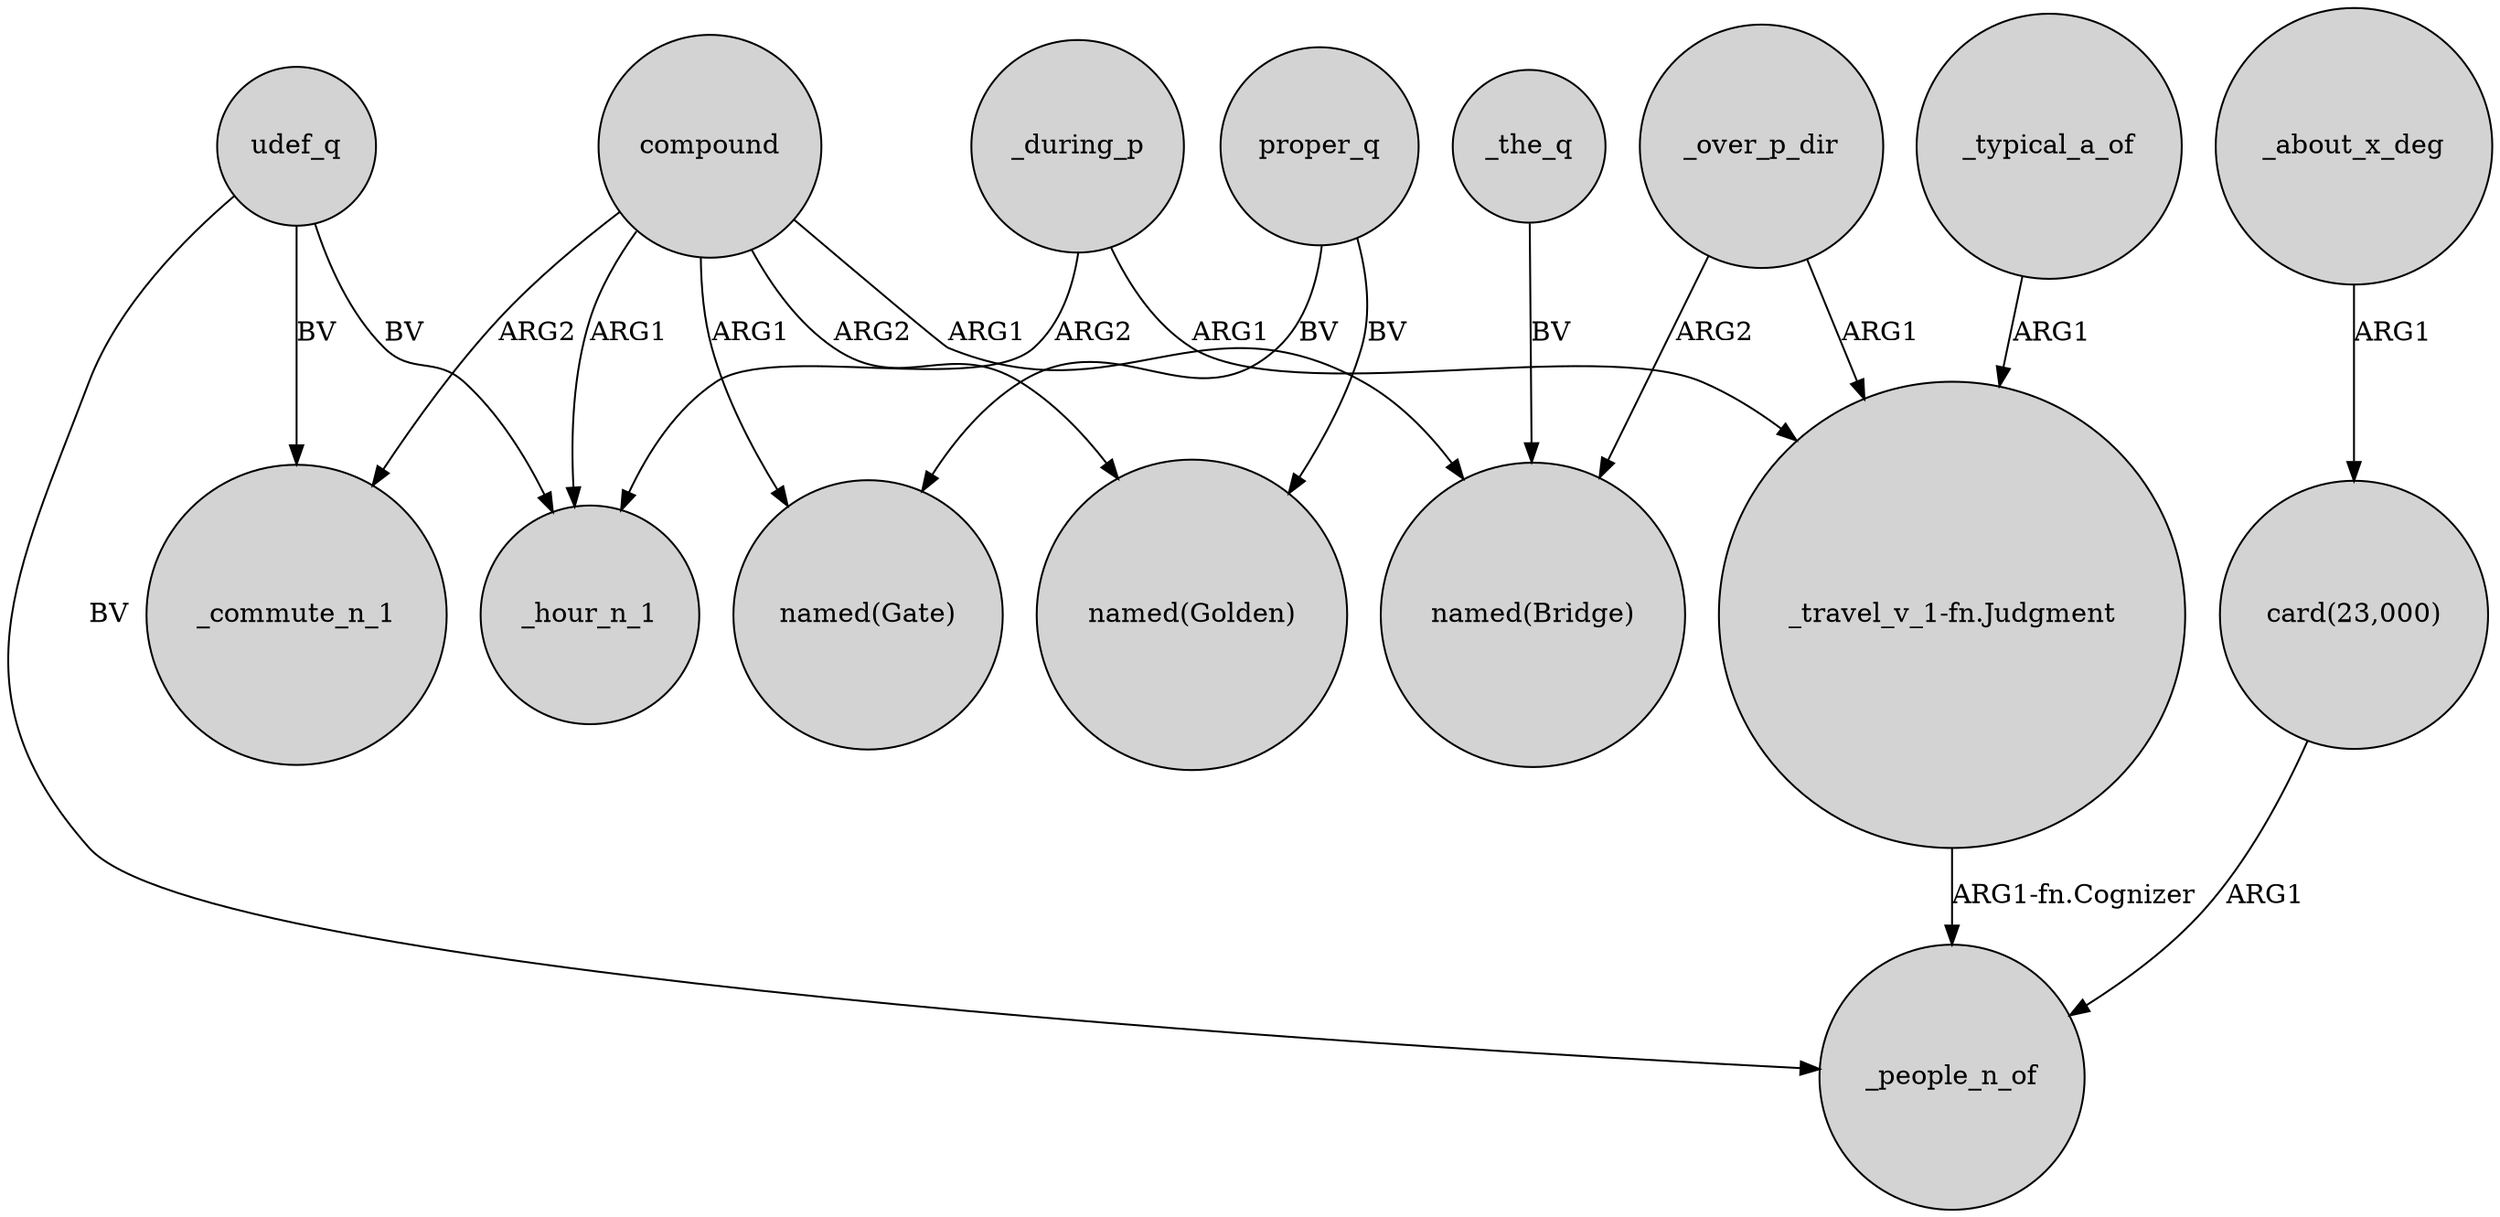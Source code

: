 digraph {
	node [shape=circle style=filled]
	udef_q -> _people_n_of [label=BV]
	_during_p -> "_travel_v_1-fn.Judgment" [label=ARG1]
	udef_q -> _commute_n_1 [label=BV]
	compound -> _hour_n_1 [label=ARG1]
	compound -> _commute_n_1 [label=ARG2]
	proper_q -> "named(Gate)" [label=BV]
	"card(23,000)" -> _people_n_of [label=ARG1]
	compound -> "named(Golden)" [label=ARG2]
	compound -> "named(Gate)" [label=ARG1]
	_over_p_dir -> "named(Bridge)" [label=ARG2]
	_the_q -> "named(Bridge)" [label=BV]
	_about_x_deg -> "card(23,000)" [label=ARG1]
	_during_p -> _hour_n_1 [label=ARG2]
	udef_q -> _hour_n_1 [label=BV]
	_over_p_dir -> "_travel_v_1-fn.Judgment" [label=ARG1]
	_typical_a_of -> "_travel_v_1-fn.Judgment" [label=ARG1]
	proper_q -> "named(Golden)" [label=BV]
	"_travel_v_1-fn.Judgment" -> _people_n_of [label="ARG1-fn.Cognizer"]
	compound -> "named(Bridge)" [label=ARG1]
}
